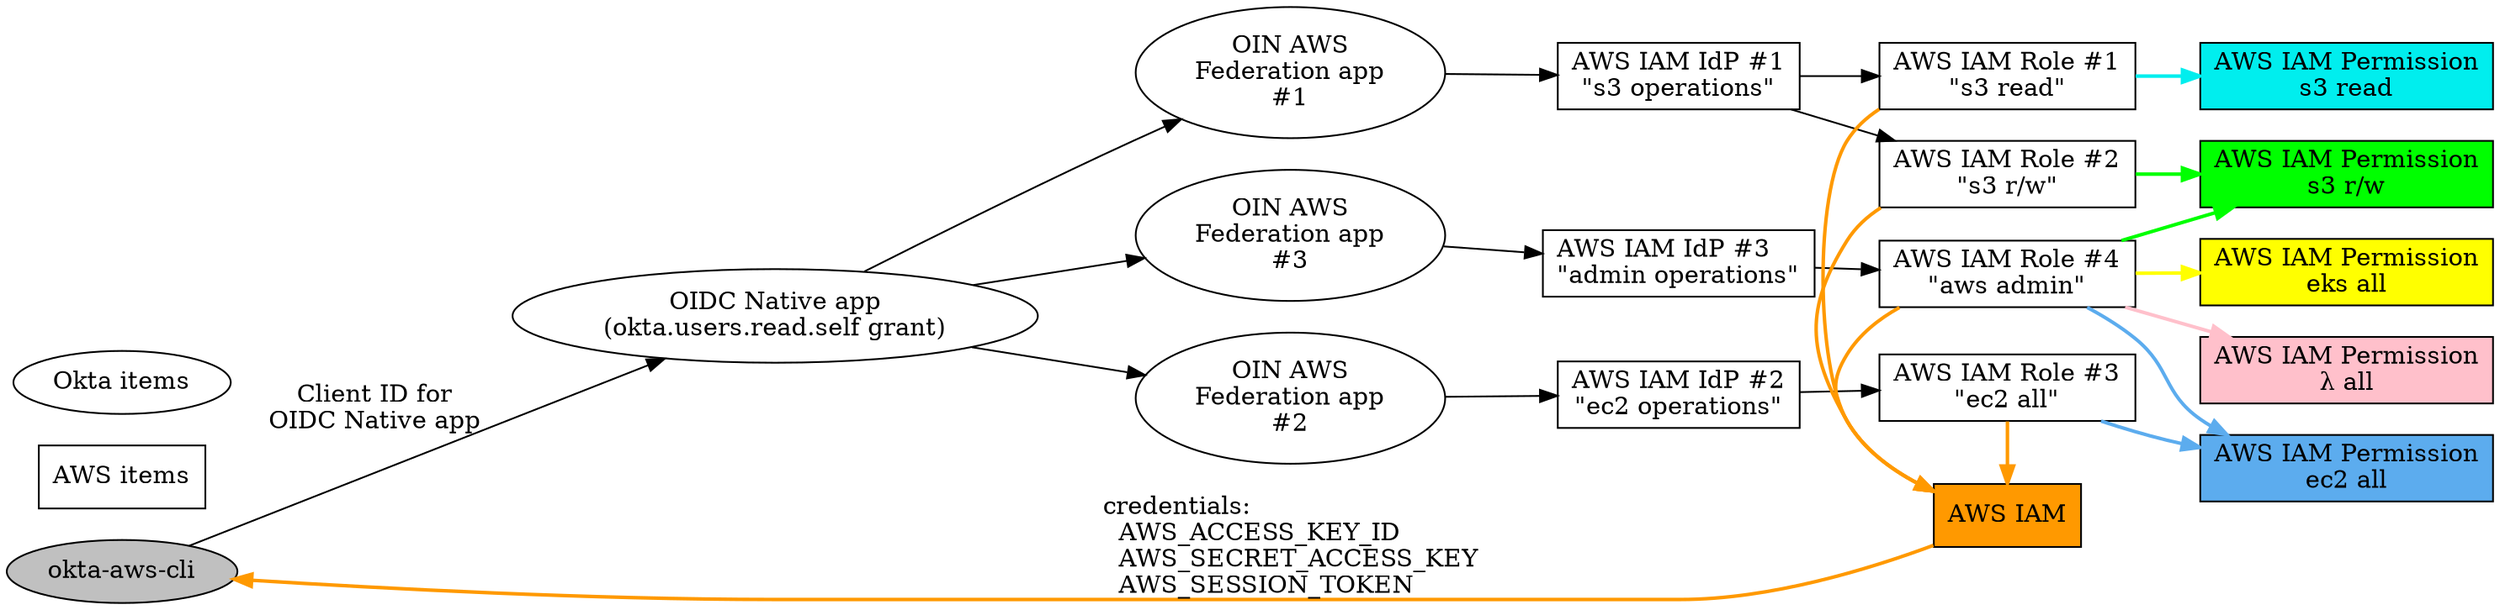 digraph D {

  graph [rankdir="LR"]

  okta_aws_cli [label="okta-aws-cli" fillcolor=grey style=filled];

  oauth_app [label="OIDC Native app\n(okta.users.read.self grant)"];

  okta_aws_cli -> oauth_app [label = "Client ID for\nOIDC Native app"];

  aws_fed_app_1 [label="OIN AWS\nFederation app\n#1"];
  aws_fed_app_2 [label="OIN AWS\nFederation app\n#2"];
  aws_fed_app_3 [label="OIN AWS\nFederation app\n#3"];

  oauth_app -> aws_fed_app_1 // [arrowhead=none];
  oauth_app -> aws_fed_app_2 // [arrowhead=none];
  oauth_app -> aws_fed_app_3 // [arrowhead=none];

  aws_iam_idp_1 [shape=box label = "AWS IAM IdP #1\l\"s3 operations\""];
  aws_iam_idp_2 [shape=box label = "AWS IAM IdP #2\l\"ec2 operations\""];
  aws_iam_idp_3 [shape=box label = "AWS IAM IdP #3\l\"admin operations\""];

  aws_fed_app_1 -> aws_iam_idp_1 ;
  aws_fed_app_2 -> aws_iam_idp_2 ;
  aws_fed_app_3 -> aws_iam_idp_3 ;

  aws_iam_role_1 [shape=box label="AWS IAM Role #1\n\"s3 read\""];
  aws_iam_role_2 [shape=box label="AWS IAM Role #2\n\"s3 r/w\""];
  aws_iam_role_3 [shape=box label="AWS IAM Role #3\n\"ec2 all\""];
  aws_iam_role_4 [shape=box label="AWS IAM Role #4\n\"aws admin\""];

  aws_iam_idp_1 -> aws_iam_role_1 ;
  aws_iam_idp_1 -> aws_iam_role_2 ;
  aws_iam_idp_2 -> aws_iam_role_3 ;
  aws_iam_idp_3 -> aws_iam_role_4 ;

  aws_iam_permission_1 [shape=box style=filled fillcolor=cyan2 label="AWS IAM Permission\ns3 read"];
  aws_iam_permission_2 [shape=box style=filled fillcolor=green label="AWS IAM Permission\ns3 r/w"];
  aws_iam_permission_3 [shape=box style=filled fillcolor=steelblue2 label="AWS IAM Permission\nec2 all"];
  aws_iam_permission_4 [shape=box style=filled fillcolor=yellow label="AWS IAM Permission\neks all"];
  aws_iam_permission_5 [shape=box style=filled fillcolor=pink label="AWS IAM Permission\nλ all"];

  aws_iam_role_1 -> aws_iam_permission_1 [style=bold color=cyan2 ];
  aws_iam_role_2 -> aws_iam_permission_2 [style=bold color=green ];
  aws_iam_role_3 -> aws_iam_permission_3 [style=bold color=steelblue2 ];
  aws_iam_role_4 -> aws_iam_permission_2 [style=bold color=green ];
  aws_iam_role_4 -> aws_iam_permission_3 [style=bold color=steelblue2 ];
  aws_iam_role_4 -> aws_iam_permission_4 [style=bold color=yellow ];
  aws_iam_role_4 -> aws_iam_permission_5 [style=bold color=pink ];

  aws_iam_role_1 -> aws_iam [style=bold color="#ff9900"];
  aws_iam_role_2 -> aws_iam [style=bold color="#ff9900"];
  aws_iam_role_3 -> aws_iam [style=bold color="#ff9900"];
  aws_iam_role_4 -> aws_iam [style=bold color="#ff9900"];

  aws_iam [label = "AWS IAM" shape=polygon fillcolor="#ff9900" style=filled];
  aws_iam -> okta_aws_cli [style=bold dir=backward label="credentials:\l  AWS_ACCESS_KEY_ID\l  AWS_SECRET_ACCESS_KEY\l  AWS_SESSION_TOKEN\l" color="#ff9900"];

  box [shape=box label="AWS items"]
  oval [label="Okta items"]

  {
    rank=same 
    aws_iam
    aws_iam_role_1
    aws_iam_role_2
    aws_iam_role_3
    aws_iam_role_4
  }

  {
    rankdir=TB
    rank=same 
    okta_aws_cli
    oval
    box
  }

  //{ rank=same oauth_app aws_fed_app_1 }
  //{ rank=same aws_iam }
}
